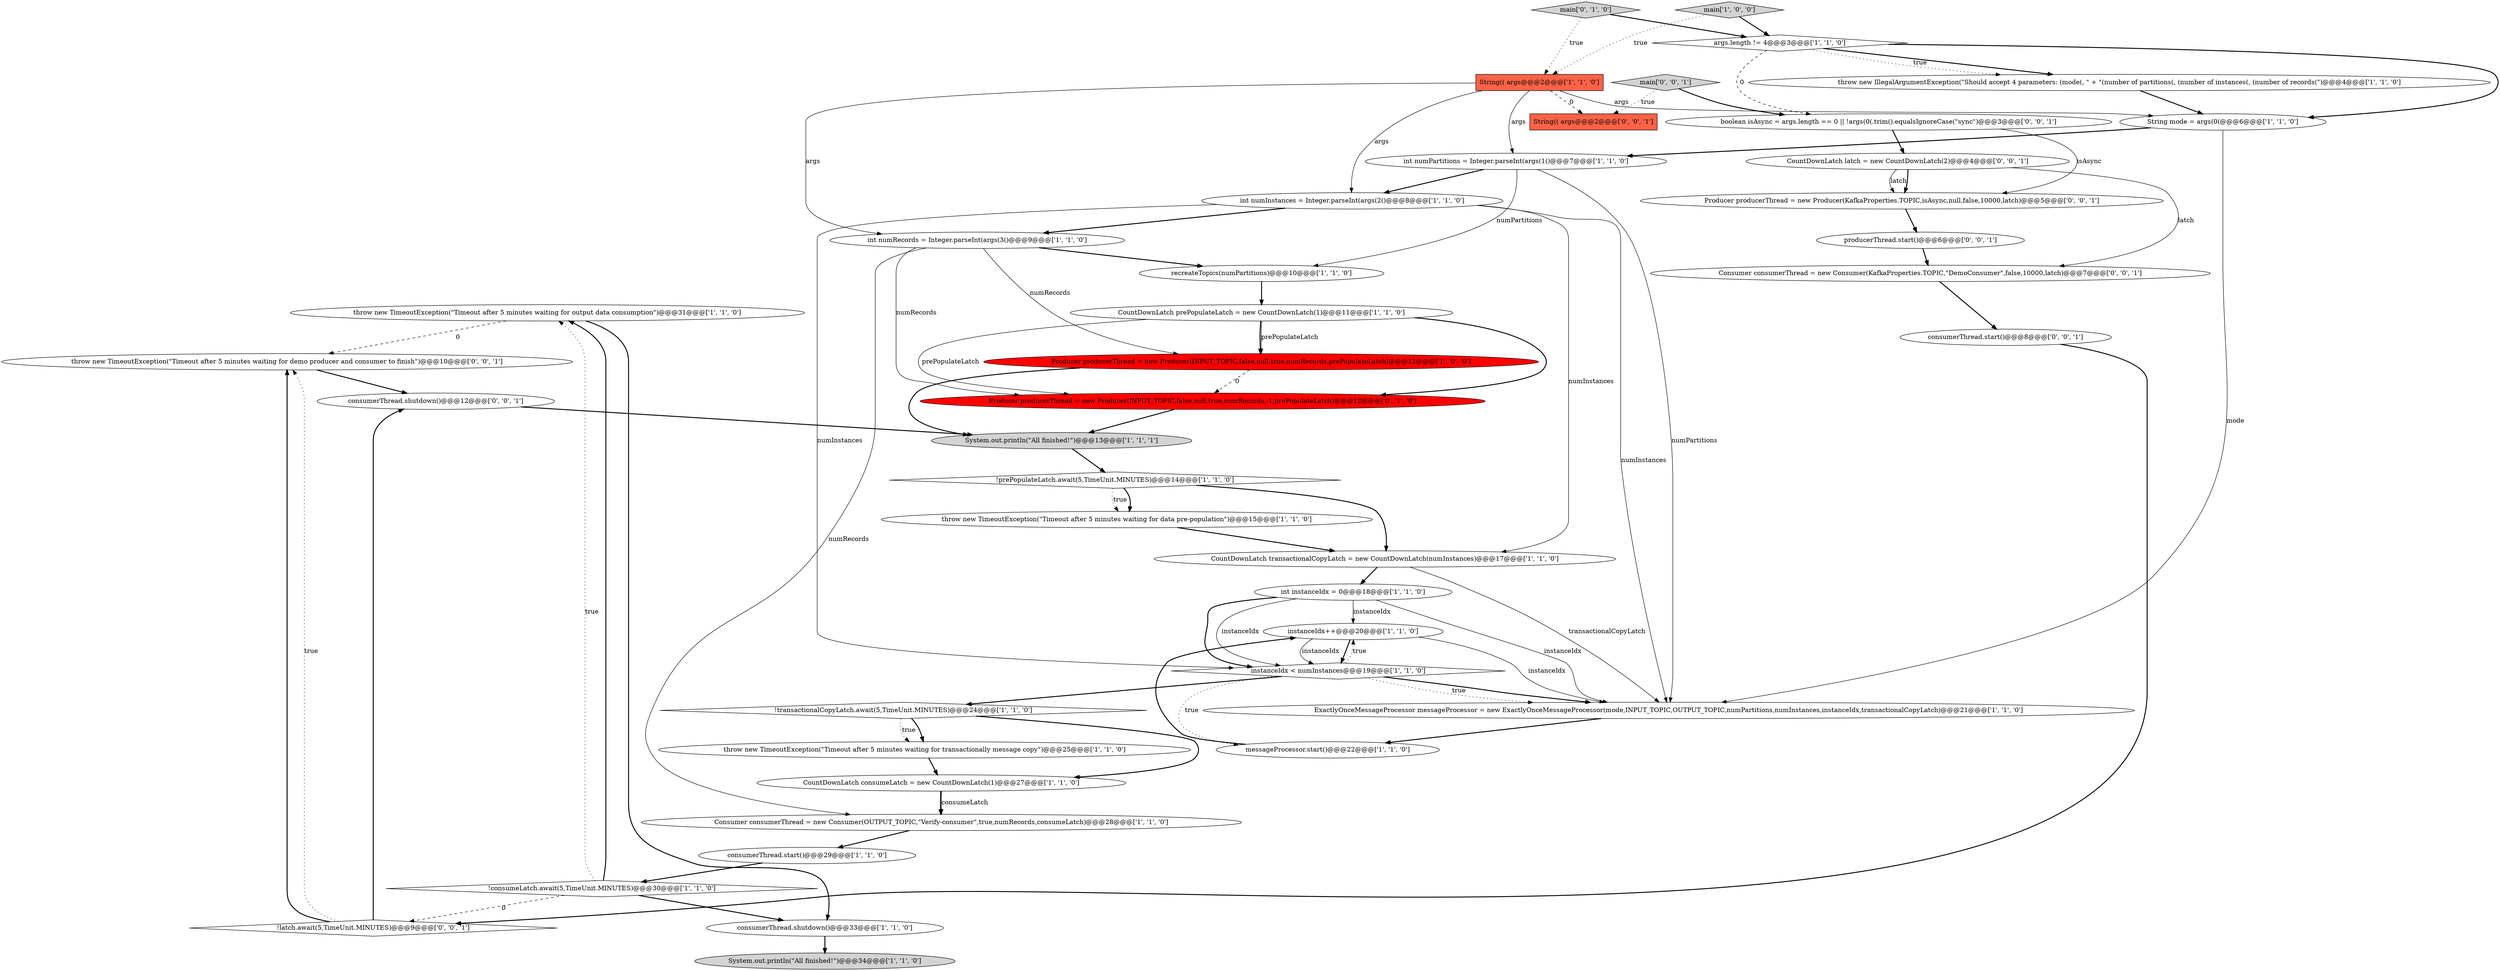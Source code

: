 digraph {
9 [style = filled, label = "consumerThread.shutdown()@@@33@@@['1', '1', '0']", fillcolor = white, shape = ellipse image = "AAA0AAABBB1BBB"];
0 [style = filled, label = "CountDownLatch transactionalCopyLatch = new CountDownLatch(numInstances)@@@17@@@['1', '1', '0']", fillcolor = white, shape = ellipse image = "AAA0AAABBB1BBB"];
21 [style = filled, label = "int numRecords = Integer.parseInt(args(3()@@@9@@@['1', '1', '0']", fillcolor = white, shape = ellipse image = "AAA0AAABBB1BBB"];
10 [style = filled, label = "int instanceIdx = 0@@@18@@@['1', '1', '0']", fillcolor = white, shape = ellipse image = "AAA0AAABBB1BBB"];
3 [style = filled, label = "recreateTopics(numPartitions)@@@10@@@['1', '1', '0']", fillcolor = white, shape = ellipse image = "AAA0AAABBB1BBB"];
7 [style = filled, label = "int numPartitions = Integer.parseInt(args(1()@@@7@@@['1', '1', '0']", fillcolor = white, shape = ellipse image = "AAA0AAABBB1BBB"];
20 [style = filled, label = "System.out.println(\"All finished!\")@@@34@@@['1', '1', '0']", fillcolor = lightgray, shape = ellipse image = "AAA0AAABBB1BBB"];
15 [style = filled, label = "String mode = args(0(@@@6@@@['1', '1', '0']", fillcolor = white, shape = ellipse image = "AAA0AAABBB1BBB"];
31 [style = filled, label = "producerThread.start()@@@6@@@['0', '0', '1']", fillcolor = white, shape = ellipse image = "AAA0AAABBB3BBB"];
16 [style = filled, label = "consumerThread.start()@@@29@@@['1', '1', '0']", fillcolor = white, shape = ellipse image = "AAA0AAABBB1BBB"];
14 [style = filled, label = "throw new IllegalArgumentException(\"Should accept 4 parameters: (mode(, \" + \"(number of partitions(, (number of instances(, (number of records(\")@@@4@@@['1', '1', '0']", fillcolor = white, shape = ellipse image = "AAA0AAABBB1BBB"];
24 [style = filled, label = "instanceIdx++@@@20@@@['1', '1', '0']", fillcolor = white, shape = ellipse image = "AAA0AAABBB1BBB"];
38 [style = filled, label = "consumerThread.shutdown()@@@12@@@['0', '0', '1']", fillcolor = white, shape = ellipse image = "AAA0AAABBB3BBB"];
39 [style = filled, label = "boolean isAsync = args.length == 0 || !args(0(.trim().equalsIgnoreCase(\"sync\")@@@3@@@['0', '0', '1']", fillcolor = white, shape = ellipse image = "AAA0AAABBB3BBB"];
26 [style = filled, label = "!transactionalCopyLatch.await(5,TimeUnit.MINUTES)@@@24@@@['1', '1', '0']", fillcolor = white, shape = diamond image = "AAA0AAABBB1BBB"];
28 [style = filled, label = "throw new TimeoutException(\"Timeout after 5 minutes waiting for output data consumption\")@@@31@@@['1', '1', '0']", fillcolor = white, shape = ellipse image = "AAA0AAABBB1BBB"];
37 [style = filled, label = "throw new TimeoutException(\"Timeout after 5 minutes waiting for demo producer and consumer to finish\")@@@10@@@['0', '0', '1']", fillcolor = white, shape = ellipse image = "AAA0AAABBB3BBB"];
1 [style = filled, label = "throw new TimeoutException(\"Timeout after 5 minutes waiting for transactionally message copy\")@@@25@@@['1', '1', '0']", fillcolor = white, shape = ellipse image = "AAA0AAABBB1BBB"];
6 [style = filled, label = "System.out.println(\"All finished!\")@@@13@@@['1', '1', '1']", fillcolor = lightgray, shape = ellipse image = "AAA0AAABBB1BBB"];
32 [style = filled, label = "!latch.await(5,TimeUnit.MINUTES)@@@9@@@['0', '0', '1']", fillcolor = white, shape = diamond image = "AAA0AAABBB3BBB"];
34 [style = filled, label = "CountDownLatch latch = new CountDownLatch(2)@@@4@@@['0', '0', '1']", fillcolor = white, shape = ellipse image = "AAA0AAABBB3BBB"];
27 [style = filled, label = "Consumer consumerThread = new Consumer(OUTPUT_TOPIC,\"Verify-consumer\",true,numRecords,consumeLatch)@@@28@@@['1', '1', '0']", fillcolor = white, shape = ellipse image = "AAA0AAABBB1BBB"];
29 [style = filled, label = "Producer producerThread = new Producer(INPUT_TOPIC,false,null,true,numRecords,-1,prePopulateLatch)@@@12@@@['0', '1', '0']", fillcolor = red, shape = ellipse image = "AAA1AAABBB2BBB"];
19 [style = filled, label = "CountDownLatch prePopulateLatch = new CountDownLatch(1)@@@11@@@['1', '1', '0']", fillcolor = white, shape = ellipse image = "AAA0AAABBB1BBB"];
5 [style = filled, label = "CountDownLatch consumeLatch = new CountDownLatch(1)@@@27@@@['1', '1', '0']", fillcolor = white, shape = ellipse image = "AAA0AAABBB1BBB"];
8 [style = filled, label = "!consumeLatch.await(5,TimeUnit.MINUTES)@@@30@@@['1', '1', '0']", fillcolor = white, shape = diamond image = "AAA0AAABBB1BBB"];
13 [style = filled, label = "args.length != 4@@@3@@@['1', '1', '0']", fillcolor = white, shape = diamond image = "AAA0AAABBB1BBB"];
30 [style = filled, label = "main['0', '1', '0']", fillcolor = lightgray, shape = diamond image = "AAA0AAABBB2BBB"];
12 [style = filled, label = "ExactlyOnceMessageProcessor messageProcessor = new ExactlyOnceMessageProcessor(mode,INPUT_TOPIC,OUTPUT_TOPIC,numPartitions,numInstances,instanceIdx,transactionalCopyLatch)@@@21@@@['1', '1', '0']", fillcolor = white, shape = ellipse image = "AAA0AAABBB1BBB"];
36 [style = filled, label = "String(( args@@@2@@@['0', '0', '1']", fillcolor = tomato, shape = box image = "AAA0AAABBB3BBB"];
35 [style = filled, label = "Consumer consumerThread = new Consumer(KafkaProperties.TOPIC,\"DemoConsumer\",false,10000,latch)@@@7@@@['0', '0', '1']", fillcolor = white, shape = ellipse image = "AAA0AAABBB3BBB"];
41 [style = filled, label = "Producer producerThread = new Producer(KafkaProperties.TOPIC,isAsync,null,false,10000,latch)@@@5@@@['0', '0', '1']", fillcolor = white, shape = ellipse image = "AAA0AAABBB3BBB"];
4 [style = filled, label = "throw new TimeoutException(\"Timeout after 5 minutes waiting for data pre-population\")@@@15@@@['1', '1', '0']", fillcolor = white, shape = ellipse image = "AAA0AAABBB1BBB"];
23 [style = filled, label = "main['1', '0', '0']", fillcolor = lightgray, shape = diamond image = "AAA0AAABBB1BBB"];
40 [style = filled, label = "consumerThread.start()@@@8@@@['0', '0', '1']", fillcolor = white, shape = ellipse image = "AAA0AAABBB3BBB"];
2 [style = filled, label = "instanceIdx < numInstances@@@19@@@['1', '1', '0']", fillcolor = white, shape = diamond image = "AAA0AAABBB1BBB"];
22 [style = filled, label = "Producer producerThread = new Producer(INPUT_TOPIC,false,null,true,numRecords,prePopulateLatch)@@@12@@@['1', '0', '0']", fillcolor = red, shape = ellipse image = "AAA1AAABBB1BBB"];
25 [style = filled, label = "int numInstances = Integer.parseInt(args(2()@@@8@@@['1', '1', '0']", fillcolor = white, shape = ellipse image = "AAA0AAABBB1BBB"];
18 [style = filled, label = "!prePopulateLatch.await(5,TimeUnit.MINUTES)@@@14@@@['1', '1', '0']", fillcolor = white, shape = diamond image = "AAA0AAABBB1BBB"];
17 [style = filled, label = "String(( args@@@2@@@['1', '1', '0']", fillcolor = tomato, shape = box image = "AAA0AAABBB1BBB"];
33 [style = filled, label = "main['0', '0', '1']", fillcolor = lightgray, shape = diamond image = "AAA0AAABBB3BBB"];
11 [style = filled, label = "messageProcessor.start()@@@22@@@['1', '1', '0']", fillcolor = white, shape = ellipse image = "AAA0AAABBB1BBB"];
1->5 [style = bold, label=""];
8->28 [style = dotted, label="true"];
2->26 [style = bold, label=""];
30->13 [style = bold, label=""];
32->37 [style = bold, label=""];
22->29 [style = dashed, label="0"];
8->32 [style = dashed, label="0"];
28->9 [style = bold, label=""];
21->27 [style = solid, label="numRecords"];
2->11 [style = dotted, label="true"];
29->6 [style = bold, label=""];
34->41 [style = solid, label="latch"];
31->35 [style = bold, label=""];
3->19 [style = bold, label=""];
23->13 [style = bold, label=""];
37->38 [style = bold, label=""];
21->29 [style = solid, label="numRecords"];
32->37 [style = dotted, label="true"];
23->17 [style = dotted, label="true"];
17->36 [style = dashed, label="0"];
13->14 [style = bold, label=""];
18->0 [style = bold, label=""];
25->21 [style = bold, label=""];
21->3 [style = bold, label=""];
8->28 [style = bold, label=""];
34->35 [style = solid, label="latch"];
17->21 [style = solid, label="args"];
2->24 [style = dotted, label="true"];
39->34 [style = bold, label=""];
26->1 [style = bold, label=""];
10->12 [style = solid, label="instanceIdx"];
25->0 [style = solid, label="numInstances"];
12->11 [style = bold, label=""];
21->22 [style = solid, label="numRecords"];
27->16 [style = bold, label=""];
10->24 [style = solid, label="instanceIdx"];
0->12 [style = solid, label="transactionalCopyLatch"];
4->0 [style = bold, label=""];
5->27 [style = solid, label="consumeLatch"];
38->6 [style = bold, label=""];
35->40 [style = bold, label=""];
18->4 [style = bold, label=""];
19->29 [style = solid, label="prePopulateLatch"];
26->1 [style = dotted, label="true"];
2->12 [style = dotted, label="true"];
14->15 [style = bold, label=""];
10->2 [style = bold, label=""];
13->15 [style = bold, label=""];
19->22 [style = bold, label=""];
24->12 [style = solid, label="instanceIdx"];
22->6 [style = bold, label=""];
17->7 [style = solid, label="args"];
16->8 [style = bold, label=""];
17->25 [style = solid, label="args"];
6->18 [style = bold, label=""];
19->29 [style = bold, label=""];
9->20 [style = bold, label=""];
11->24 [style = bold, label=""];
10->2 [style = solid, label="instanceIdx"];
13->39 [style = dashed, label="0"];
7->12 [style = solid, label="numPartitions"];
24->2 [style = solid, label="instanceIdx"];
40->32 [style = bold, label=""];
41->31 [style = bold, label=""];
30->17 [style = dotted, label="true"];
17->15 [style = solid, label="args"];
13->14 [style = dotted, label="true"];
39->41 [style = solid, label="isAsync"];
25->12 [style = solid, label="numInstances"];
15->7 [style = bold, label=""];
24->2 [style = bold, label=""];
28->37 [style = dashed, label="0"];
26->5 [style = bold, label=""];
34->41 [style = bold, label=""];
19->22 [style = solid, label="prePopulateLatch"];
2->12 [style = bold, label=""];
33->36 [style = dotted, label="true"];
32->38 [style = bold, label=""];
15->12 [style = solid, label="mode"];
0->10 [style = bold, label=""];
33->39 [style = bold, label=""];
8->9 [style = bold, label=""];
7->3 [style = solid, label="numPartitions"];
7->25 [style = bold, label=""];
18->4 [style = dotted, label="true"];
5->27 [style = bold, label=""];
25->2 [style = solid, label="numInstances"];
}
